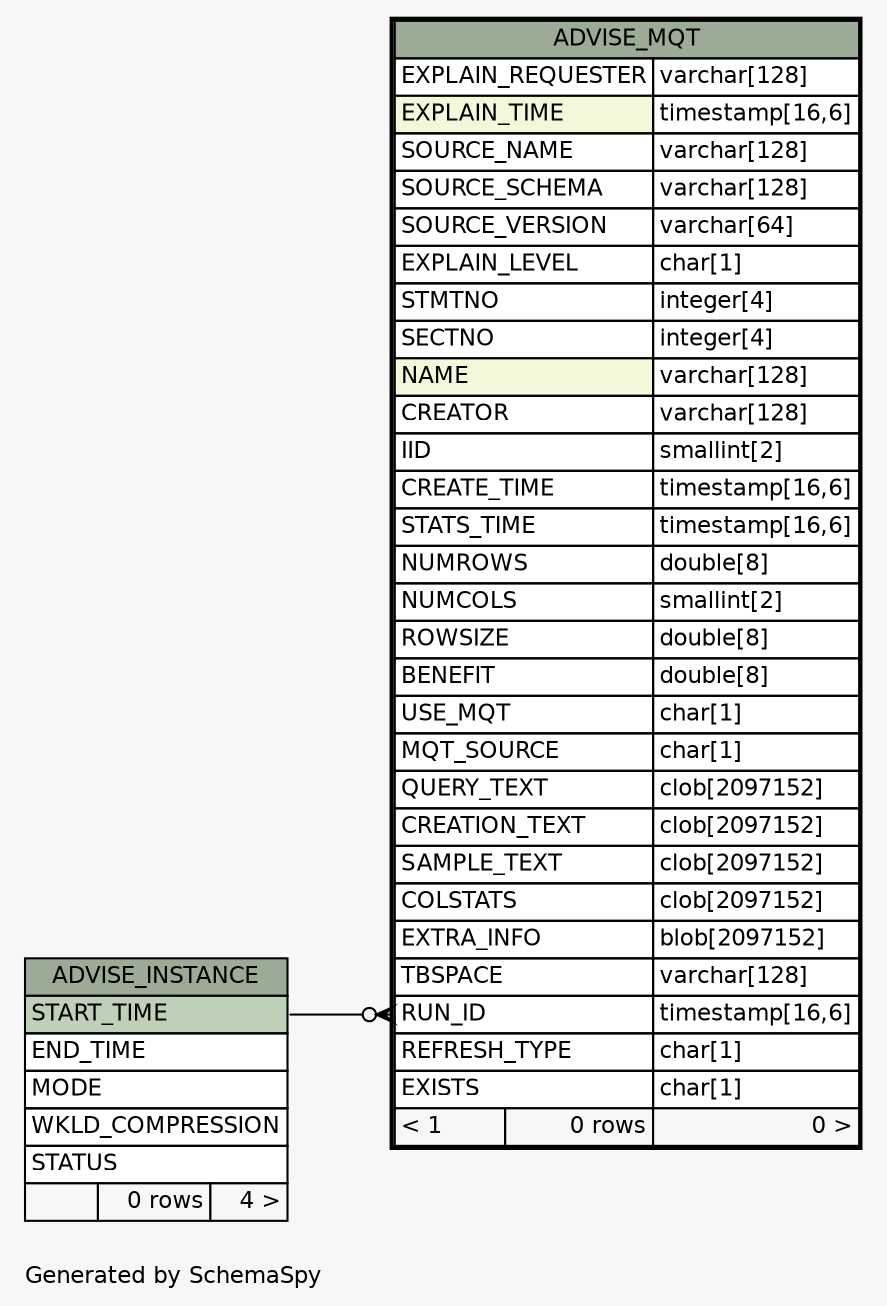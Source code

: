// dot 2.38.0 on Windows 10 10.0
// SchemaSpy rev Unknown
digraph "oneDegreeRelationshipsDiagram" {
  graph [
    rankdir="RL"
    bgcolor="#f7f7f7"
    label="\nGenerated by SchemaSpy"
    labeljust="l"
    nodesep="0.18"
    ranksep="0.46"
    fontname="Helvetica"
    fontsize="11"
  ];
  node [
    fontname="Helvetica"
    fontsize="11"
    shape="plaintext"
  ];
  edge [
    arrowsize="0.8"
  ];
  "ADVISE_MQT":"RUN_ID":w -> "ADVISE_INSTANCE":"START_TIME":e [arrowhead=none dir=back arrowtail=crowodot];
  "ADVISE_INSTANCE" [
    label=<
    <TABLE BORDER="0" CELLBORDER="1" CELLSPACING="0" BGCOLOR="#ffffff">
      <TR><TD COLSPAN="3" BGCOLOR="#9bab96" ALIGN="CENTER">ADVISE_INSTANCE</TD></TR>
      <TR><TD PORT="START_TIME" COLSPAN="3" BGCOLOR="#bed1b8" ALIGN="LEFT">START_TIME</TD></TR>
      <TR><TD PORT="END_TIME" COLSPAN="3" ALIGN="LEFT">END_TIME</TD></TR>
      <TR><TD PORT="MODE" COLSPAN="3" ALIGN="LEFT">MODE</TD></TR>
      <TR><TD PORT="WKLD_COMPRESSION" COLSPAN="3" ALIGN="LEFT">WKLD_COMPRESSION</TD></TR>
      <TR><TD PORT="STATUS" COLSPAN="3" ALIGN="LEFT">STATUS</TD></TR>
      <TR><TD ALIGN="LEFT" BGCOLOR="#f7f7f7">  </TD><TD ALIGN="RIGHT" BGCOLOR="#f7f7f7">0 rows</TD><TD ALIGN="RIGHT" BGCOLOR="#f7f7f7">4 &gt;</TD></TR>
    </TABLE>>
    URL="ADVISE_INSTANCE.html"
    tooltip="ADVISE_INSTANCE"
  ];
  "ADVISE_MQT" [
    label=<
    <TABLE BORDER="2" CELLBORDER="1" CELLSPACING="0" BGCOLOR="#ffffff">
      <TR><TD COLSPAN="3" BGCOLOR="#9bab96" ALIGN="CENTER">ADVISE_MQT</TD></TR>
      <TR><TD PORT="EXPLAIN_REQUESTER" COLSPAN="2" ALIGN="LEFT">EXPLAIN_REQUESTER</TD><TD PORT="EXPLAIN_REQUESTER.type" ALIGN="LEFT">varchar[128]</TD></TR>
      <TR><TD PORT="EXPLAIN_TIME" COLSPAN="2" BGCOLOR="#f4f7da" ALIGN="LEFT">EXPLAIN_TIME</TD><TD PORT="EXPLAIN_TIME.type" ALIGN="LEFT">timestamp[16,6]</TD></TR>
      <TR><TD PORT="SOURCE_NAME" COLSPAN="2" ALIGN="LEFT">SOURCE_NAME</TD><TD PORT="SOURCE_NAME.type" ALIGN="LEFT">varchar[128]</TD></TR>
      <TR><TD PORT="SOURCE_SCHEMA" COLSPAN="2" ALIGN="LEFT">SOURCE_SCHEMA</TD><TD PORT="SOURCE_SCHEMA.type" ALIGN="LEFT">varchar[128]</TD></TR>
      <TR><TD PORT="SOURCE_VERSION" COLSPAN="2" ALIGN="LEFT">SOURCE_VERSION</TD><TD PORT="SOURCE_VERSION.type" ALIGN="LEFT">varchar[64]</TD></TR>
      <TR><TD PORT="EXPLAIN_LEVEL" COLSPAN="2" ALIGN="LEFT">EXPLAIN_LEVEL</TD><TD PORT="EXPLAIN_LEVEL.type" ALIGN="LEFT">char[1]</TD></TR>
      <TR><TD PORT="STMTNO" COLSPAN="2" ALIGN="LEFT">STMTNO</TD><TD PORT="STMTNO.type" ALIGN="LEFT">integer[4]</TD></TR>
      <TR><TD PORT="SECTNO" COLSPAN="2" ALIGN="LEFT">SECTNO</TD><TD PORT="SECTNO.type" ALIGN="LEFT">integer[4]</TD></TR>
      <TR><TD PORT="NAME" COLSPAN="2" BGCOLOR="#f4f7da" ALIGN="LEFT">NAME</TD><TD PORT="NAME.type" ALIGN="LEFT">varchar[128]</TD></TR>
      <TR><TD PORT="CREATOR" COLSPAN="2" ALIGN="LEFT">CREATOR</TD><TD PORT="CREATOR.type" ALIGN="LEFT">varchar[128]</TD></TR>
      <TR><TD PORT="IID" COLSPAN="2" ALIGN="LEFT">IID</TD><TD PORT="IID.type" ALIGN="LEFT">smallint[2]</TD></TR>
      <TR><TD PORT="CREATE_TIME" COLSPAN="2" ALIGN="LEFT">CREATE_TIME</TD><TD PORT="CREATE_TIME.type" ALIGN="LEFT">timestamp[16,6]</TD></TR>
      <TR><TD PORT="STATS_TIME" COLSPAN="2" ALIGN="LEFT">STATS_TIME</TD><TD PORT="STATS_TIME.type" ALIGN="LEFT">timestamp[16,6]</TD></TR>
      <TR><TD PORT="NUMROWS" COLSPAN="2" ALIGN="LEFT">NUMROWS</TD><TD PORT="NUMROWS.type" ALIGN="LEFT">double[8]</TD></TR>
      <TR><TD PORT="NUMCOLS" COLSPAN="2" ALIGN="LEFT">NUMCOLS</TD><TD PORT="NUMCOLS.type" ALIGN="LEFT">smallint[2]</TD></TR>
      <TR><TD PORT="ROWSIZE" COLSPAN="2" ALIGN="LEFT">ROWSIZE</TD><TD PORT="ROWSIZE.type" ALIGN="LEFT">double[8]</TD></TR>
      <TR><TD PORT="BENEFIT" COLSPAN="2" ALIGN="LEFT">BENEFIT</TD><TD PORT="BENEFIT.type" ALIGN="LEFT">double[8]</TD></TR>
      <TR><TD PORT="USE_MQT" COLSPAN="2" ALIGN="LEFT">USE_MQT</TD><TD PORT="USE_MQT.type" ALIGN="LEFT">char[1]</TD></TR>
      <TR><TD PORT="MQT_SOURCE" COLSPAN="2" ALIGN="LEFT">MQT_SOURCE</TD><TD PORT="MQT_SOURCE.type" ALIGN="LEFT">char[1]</TD></TR>
      <TR><TD PORT="QUERY_TEXT" COLSPAN="2" ALIGN="LEFT">QUERY_TEXT</TD><TD PORT="QUERY_TEXT.type" ALIGN="LEFT">clob[2097152]</TD></TR>
      <TR><TD PORT="CREATION_TEXT" COLSPAN="2" ALIGN="LEFT">CREATION_TEXT</TD><TD PORT="CREATION_TEXT.type" ALIGN="LEFT">clob[2097152]</TD></TR>
      <TR><TD PORT="SAMPLE_TEXT" COLSPAN="2" ALIGN="LEFT">SAMPLE_TEXT</TD><TD PORT="SAMPLE_TEXT.type" ALIGN="LEFT">clob[2097152]</TD></TR>
      <TR><TD PORT="COLSTATS" COLSPAN="2" ALIGN="LEFT">COLSTATS</TD><TD PORT="COLSTATS.type" ALIGN="LEFT">clob[2097152]</TD></TR>
      <TR><TD PORT="EXTRA_INFO" COLSPAN="2" ALIGN="LEFT">EXTRA_INFO</TD><TD PORT="EXTRA_INFO.type" ALIGN="LEFT">blob[2097152]</TD></TR>
      <TR><TD PORT="TBSPACE" COLSPAN="2" ALIGN="LEFT">TBSPACE</TD><TD PORT="TBSPACE.type" ALIGN="LEFT">varchar[128]</TD></TR>
      <TR><TD PORT="RUN_ID" COLSPAN="2" ALIGN="LEFT">RUN_ID</TD><TD PORT="RUN_ID.type" ALIGN="LEFT">timestamp[16,6]</TD></TR>
      <TR><TD PORT="REFRESH_TYPE" COLSPAN="2" ALIGN="LEFT">REFRESH_TYPE</TD><TD PORT="REFRESH_TYPE.type" ALIGN="LEFT">char[1]</TD></TR>
      <TR><TD PORT="EXISTS" COLSPAN="2" ALIGN="LEFT">EXISTS</TD><TD PORT="EXISTS.type" ALIGN="LEFT">char[1]</TD></TR>
      <TR><TD ALIGN="LEFT" BGCOLOR="#f7f7f7">&lt; 1</TD><TD ALIGN="RIGHT" BGCOLOR="#f7f7f7">0 rows</TD><TD ALIGN="RIGHT" BGCOLOR="#f7f7f7">0 &gt;</TD></TR>
    </TABLE>>
    URL="ADVISE_MQT.html"
    tooltip="ADVISE_MQT"
  ];
}
